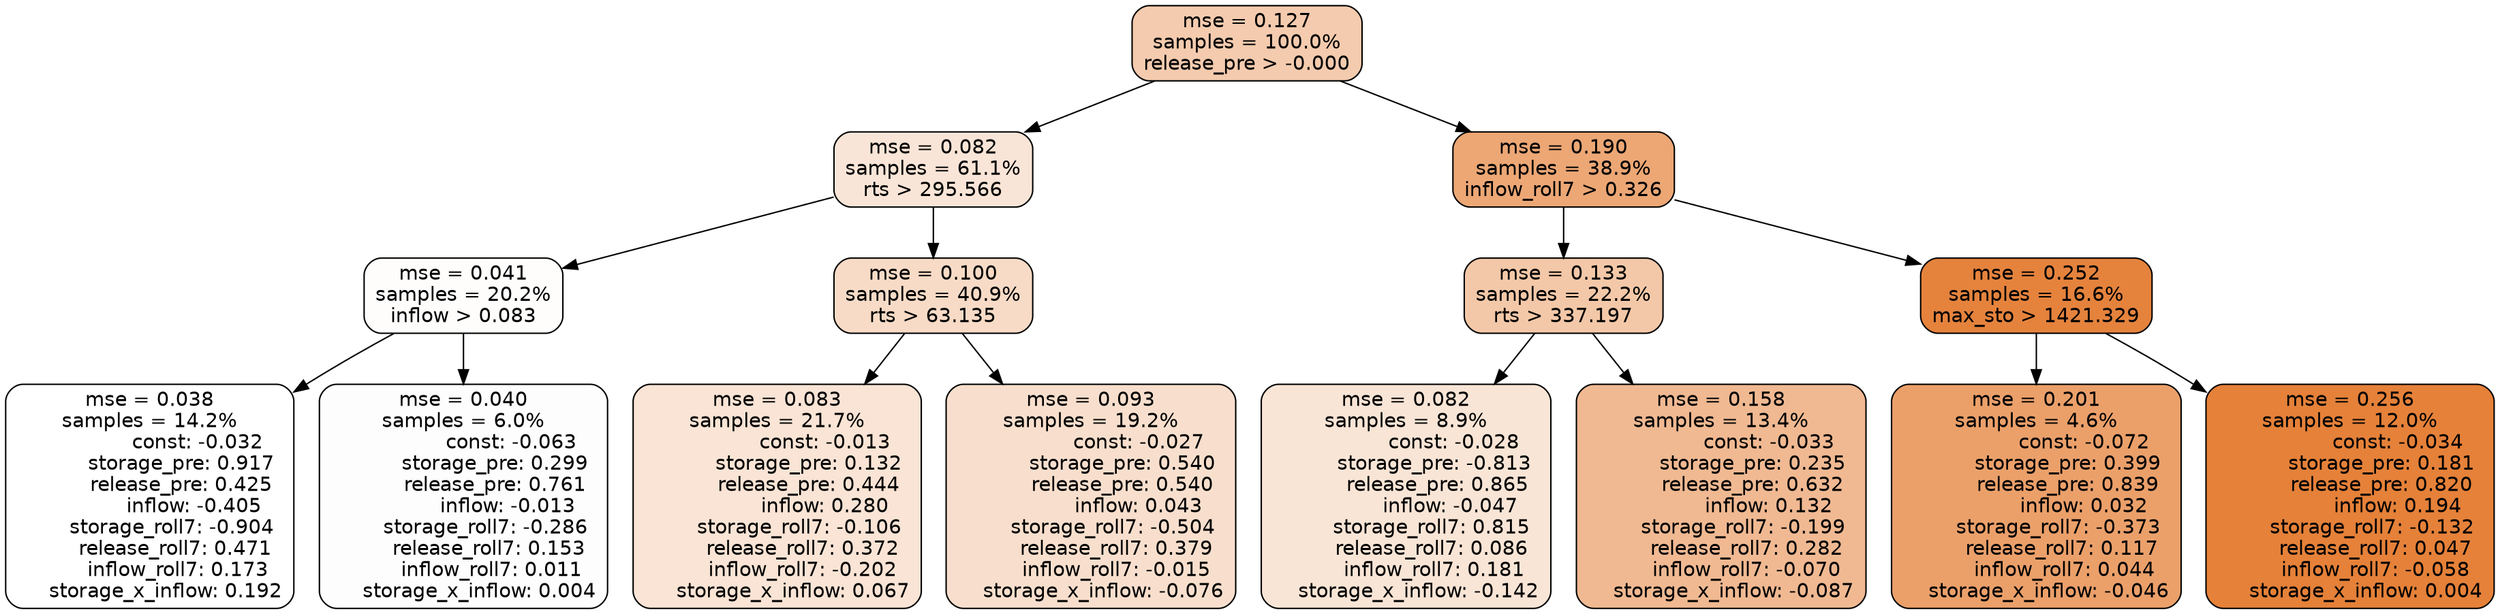 digraph tree {
node [shape=rectangle, style="filled, rounded", color="black", fontname=helvetica] ;
edge [fontname=helvetica] ;
	"0" [label="mse = 0.127
samples = 100.0%
release_pre > -0.000", fillcolor="#f4cbae"]
	"1" [label="mse = 0.082
samples = 61.1%
rts > 295.566", fillcolor="#f9e5d7"]
	"8" [label="mse = 0.190
samples = 38.9%
inflow_roll7 > 0.326", fillcolor="#eca775"]
	"5" [label="mse = 0.041
samples = 20.2%
inflow > 0.083", fillcolor="#fefdfc"]
	"2" [label="mse = 0.100
samples = 40.9%
rts > 63.135", fillcolor="#f7dbc6"]
	"9" [label="mse = 0.133
samples = 22.2%
rts > 337.197", fillcolor="#f3c8a8"]
	"12" [label="mse = 0.252
samples = 16.6%
max_sto > 1421.329", fillcolor="#e5833d"]
	"6" [label="mse = 0.038
samples = 14.2%
               const: -0.032
          storage_pre: 0.917
          release_pre: 0.425
              inflow: -0.405
       storage_roll7: -0.904
        release_roll7: 0.471
         inflow_roll7: 0.173
     storage_x_inflow: 0.192", fillcolor="#ffffff"]
	"7" [label="mse = 0.040
samples = 6.0%
               const: -0.063
          storage_pre: 0.299
          release_pre: 0.761
              inflow: -0.013
       storage_roll7: -0.286
        release_roll7: 0.153
         inflow_roll7: 0.011
     storage_x_inflow: 0.004", fillcolor="#fefdfd"]
	"3" [label="mse = 0.083
samples = 21.7%
               const: -0.013
          storage_pre: 0.132
          release_pre: 0.444
               inflow: 0.280
       storage_roll7: -0.106
        release_roll7: 0.372
        inflow_roll7: -0.202
     storage_x_inflow: 0.067", fillcolor="#f9e4d5"]
	"4" [label="mse = 0.093
samples = 19.2%
               const: -0.027
          storage_pre: 0.540
          release_pre: 0.540
               inflow: 0.043
       storage_roll7: -0.504
        release_roll7: 0.379
        inflow_roll7: -0.015
    storage_x_inflow: -0.076", fillcolor="#f8dfcd"]
	"11" [label="mse = 0.082
samples = 8.9%
               const: -0.028
         storage_pre: -0.813
          release_pre: 0.865
              inflow: -0.047
        storage_roll7: 0.815
        release_roll7: 0.086
         inflow_roll7: 0.181
    storage_x_inflow: -0.142", fillcolor="#f9e5d6"]
	"10" [label="mse = 0.158
samples = 13.4%
               const: -0.033
          storage_pre: 0.235
          release_pre: 0.632
               inflow: 0.132
       storage_roll7: -0.199
        release_roll7: 0.282
        inflow_roll7: -0.070
    storage_x_inflow: -0.087", fillcolor="#f0b992"]
	"14" [label="mse = 0.201
samples = 4.6%
               const: -0.072
          storage_pre: 0.399
          release_pre: 0.839
               inflow: 0.032
       storage_roll7: -0.373
        release_roll7: 0.117
         inflow_roll7: 0.044
    storage_x_inflow: -0.046", fillcolor="#eba06a"]
	"13" [label="mse = 0.256
samples = 12.0%
               const: -0.034
          storage_pre: 0.181
          release_pre: 0.820
               inflow: 0.194
       storage_roll7: -0.132
        release_roll7: 0.047
        inflow_roll7: -0.058
     storage_x_inflow: 0.004", fillcolor="#e58139"]

	"0" -> "1"
	"0" -> "8"
	"1" -> "2"
	"1" -> "5"
	"8" -> "9"
	"8" -> "12"
	"5" -> "6"
	"5" -> "7"
	"2" -> "3"
	"2" -> "4"
	"9" -> "10"
	"9" -> "11"
	"12" -> "13"
	"12" -> "14"
}